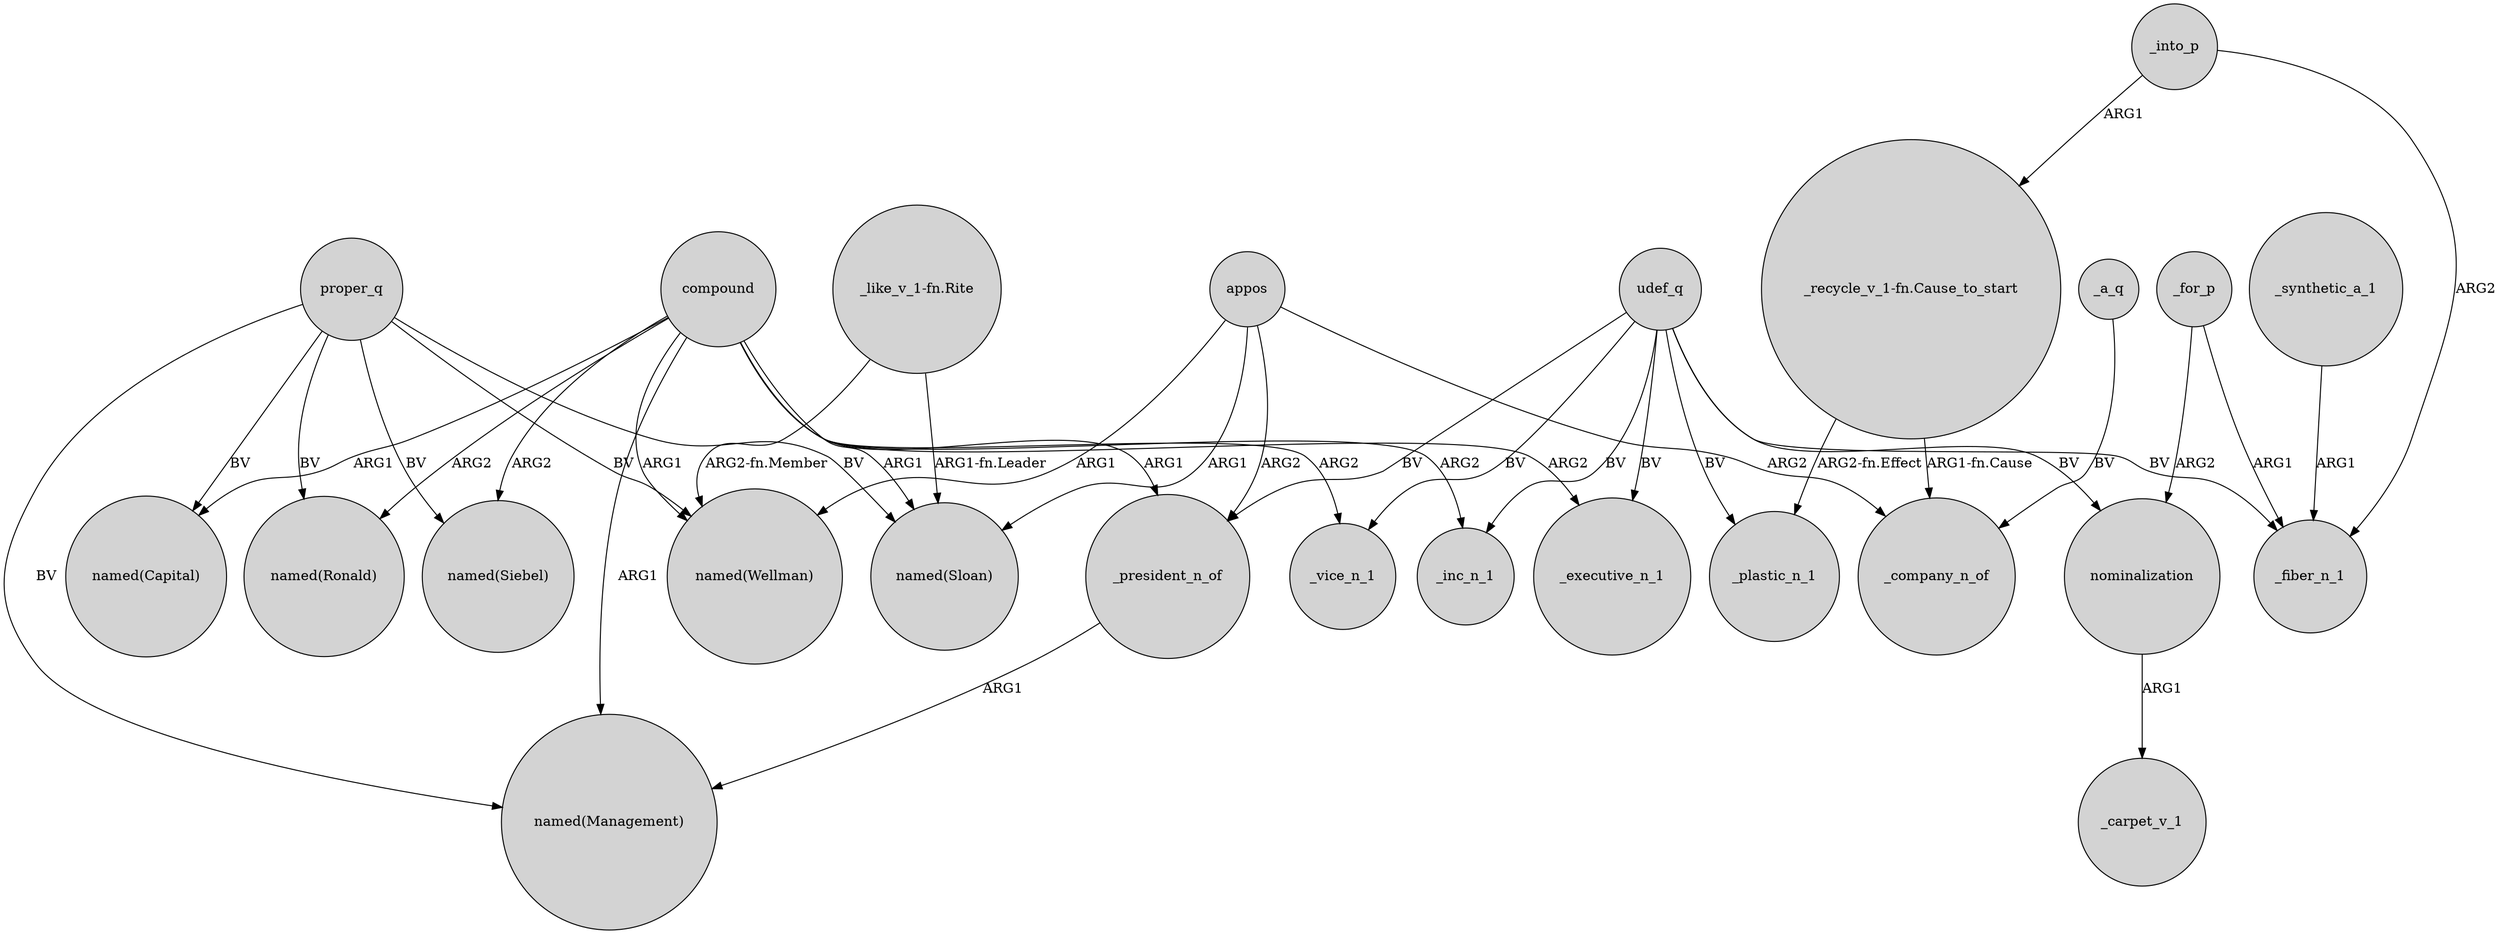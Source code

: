 digraph {
	node [shape=circle style=filled]
	compound -> "named(Siebel)" [label=ARG2]
	compound -> "named(Wellman)" [label=ARG1]
	appos -> _president_n_of [label=ARG2]
	_into_p -> _fiber_n_1 [label=ARG2]
	proper_q -> "named(Capital)" [label=BV]
	compound -> "named(Management)" [label=ARG1]
	udef_q -> nominalization [label=BV]
	appos -> "named(Wellman)" [label=ARG1]
	proper_q -> "named(Wellman)" [label=BV]
	_a_q -> _company_n_of [label=BV]
	_into_p -> "_recycle_v_1-fn.Cause_to_start" [label=ARG1]
	proper_q -> "named(Management)" [label=BV]
	"_like_v_1-fn.Rite" -> "named(Sloan)" [label="ARG1-fn.Leader"]
	_synthetic_a_1 -> _fiber_n_1 [label=ARG1]
	udef_q -> _fiber_n_1 [label=BV]
	compound -> "named(Ronald)" [label=ARG2]
	udef_q -> _inc_n_1 [label=BV]
	udef_q -> _executive_n_1 [label=BV]
	udef_q -> _vice_n_1 [label=BV]
	compound -> _inc_n_1 [label=ARG2]
	compound -> "named(Sloan)" [label=ARG1]
	proper_q -> "named(Ronald)" [label=BV]
	proper_q -> "named(Sloan)" [label=BV]
	_for_p -> nominalization [label=ARG2]
	compound -> _executive_n_1 [label=ARG2]
	compound -> _vice_n_1 [label=ARG2]
	"_like_v_1-fn.Rite" -> "named(Wellman)" [label="ARG2-fn.Member"]
	_for_p -> _fiber_n_1 [label=ARG1]
	appos -> _company_n_of [label=ARG2]
	compound -> _president_n_of [label=ARG1]
	udef_q -> _plastic_n_1 [label=BV]
	proper_q -> "named(Siebel)" [label=BV]
	udef_q -> _president_n_of [label=BV]
	"_recycle_v_1-fn.Cause_to_start" -> _company_n_of [label="ARG1-fn.Cause"]
	nominalization -> _carpet_v_1 [label=ARG1]
	compound -> "named(Capital)" [label=ARG1]
	"_recycle_v_1-fn.Cause_to_start" -> _plastic_n_1 [label="ARG2-fn.Effect"]
	appos -> "named(Sloan)" [label=ARG1]
	_president_n_of -> "named(Management)" [label=ARG1]
}
